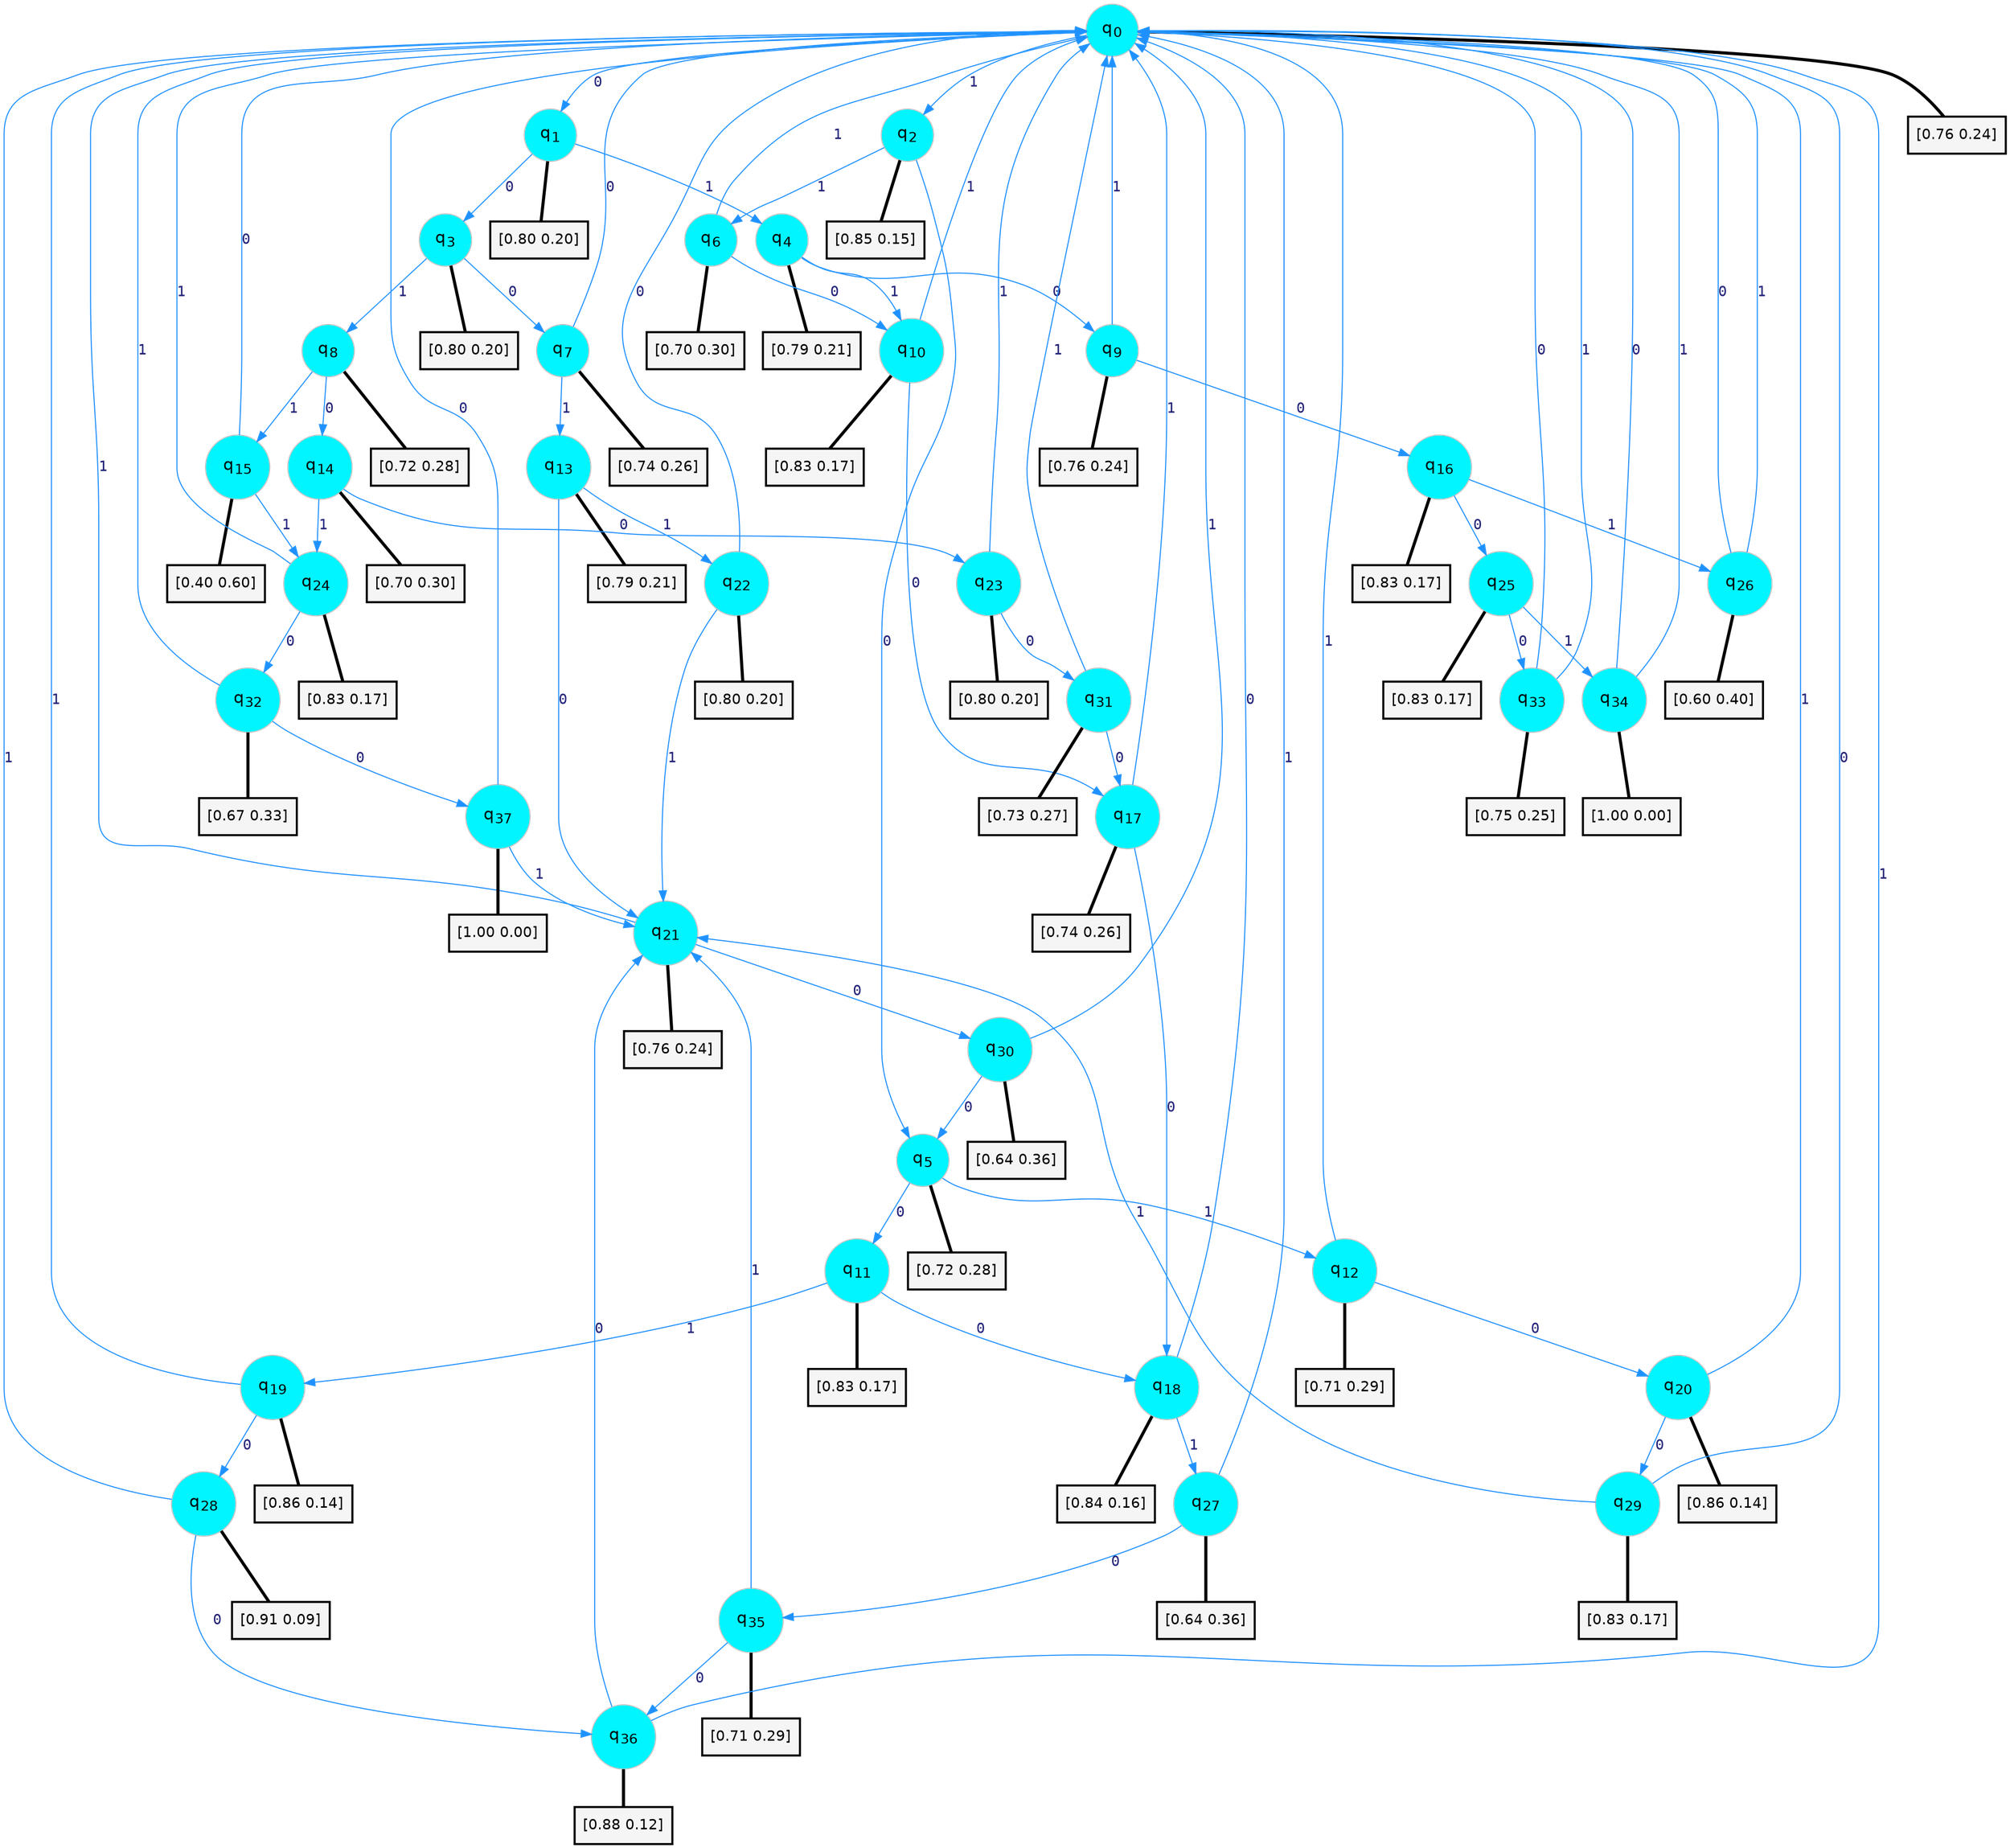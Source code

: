 digraph G {
graph [
bgcolor=transparent, dpi=300, rankdir=TD, size="40,25"];
node [
color=gray, fillcolor=turquoise1, fontcolor=black, fontname=Helvetica, fontsize=16, fontweight=bold, shape=circle, style=filled];
edge [
arrowsize=1, color=dodgerblue1, fontcolor=midnightblue, fontname=courier, fontweight=bold, penwidth=1, style=solid, weight=20];
0[label=<q<SUB>0</SUB>>];
1[label=<q<SUB>1</SUB>>];
2[label=<q<SUB>2</SUB>>];
3[label=<q<SUB>3</SUB>>];
4[label=<q<SUB>4</SUB>>];
5[label=<q<SUB>5</SUB>>];
6[label=<q<SUB>6</SUB>>];
7[label=<q<SUB>7</SUB>>];
8[label=<q<SUB>8</SUB>>];
9[label=<q<SUB>9</SUB>>];
10[label=<q<SUB>10</SUB>>];
11[label=<q<SUB>11</SUB>>];
12[label=<q<SUB>12</SUB>>];
13[label=<q<SUB>13</SUB>>];
14[label=<q<SUB>14</SUB>>];
15[label=<q<SUB>15</SUB>>];
16[label=<q<SUB>16</SUB>>];
17[label=<q<SUB>17</SUB>>];
18[label=<q<SUB>18</SUB>>];
19[label=<q<SUB>19</SUB>>];
20[label=<q<SUB>20</SUB>>];
21[label=<q<SUB>21</SUB>>];
22[label=<q<SUB>22</SUB>>];
23[label=<q<SUB>23</SUB>>];
24[label=<q<SUB>24</SUB>>];
25[label=<q<SUB>25</SUB>>];
26[label=<q<SUB>26</SUB>>];
27[label=<q<SUB>27</SUB>>];
28[label=<q<SUB>28</SUB>>];
29[label=<q<SUB>29</SUB>>];
30[label=<q<SUB>30</SUB>>];
31[label=<q<SUB>31</SUB>>];
32[label=<q<SUB>32</SUB>>];
33[label=<q<SUB>33</SUB>>];
34[label=<q<SUB>34</SUB>>];
35[label=<q<SUB>35</SUB>>];
36[label=<q<SUB>36</SUB>>];
37[label=<q<SUB>37</SUB>>];
38[label="[0.76 0.24]", shape=box,fontcolor=black, fontname=Helvetica, fontsize=14, penwidth=2, fillcolor=whitesmoke,color=black];
39[label="[0.80 0.20]", shape=box,fontcolor=black, fontname=Helvetica, fontsize=14, penwidth=2, fillcolor=whitesmoke,color=black];
40[label="[0.85 0.15]", shape=box,fontcolor=black, fontname=Helvetica, fontsize=14, penwidth=2, fillcolor=whitesmoke,color=black];
41[label="[0.80 0.20]", shape=box,fontcolor=black, fontname=Helvetica, fontsize=14, penwidth=2, fillcolor=whitesmoke,color=black];
42[label="[0.79 0.21]", shape=box,fontcolor=black, fontname=Helvetica, fontsize=14, penwidth=2, fillcolor=whitesmoke,color=black];
43[label="[0.72 0.28]", shape=box,fontcolor=black, fontname=Helvetica, fontsize=14, penwidth=2, fillcolor=whitesmoke,color=black];
44[label="[0.70 0.30]", shape=box,fontcolor=black, fontname=Helvetica, fontsize=14, penwidth=2, fillcolor=whitesmoke,color=black];
45[label="[0.74 0.26]", shape=box,fontcolor=black, fontname=Helvetica, fontsize=14, penwidth=2, fillcolor=whitesmoke,color=black];
46[label="[0.72 0.28]", shape=box,fontcolor=black, fontname=Helvetica, fontsize=14, penwidth=2, fillcolor=whitesmoke,color=black];
47[label="[0.76 0.24]", shape=box,fontcolor=black, fontname=Helvetica, fontsize=14, penwidth=2, fillcolor=whitesmoke,color=black];
48[label="[0.83 0.17]", shape=box,fontcolor=black, fontname=Helvetica, fontsize=14, penwidth=2, fillcolor=whitesmoke,color=black];
49[label="[0.83 0.17]", shape=box,fontcolor=black, fontname=Helvetica, fontsize=14, penwidth=2, fillcolor=whitesmoke,color=black];
50[label="[0.71 0.29]", shape=box,fontcolor=black, fontname=Helvetica, fontsize=14, penwidth=2, fillcolor=whitesmoke,color=black];
51[label="[0.79 0.21]", shape=box,fontcolor=black, fontname=Helvetica, fontsize=14, penwidth=2, fillcolor=whitesmoke,color=black];
52[label="[0.70 0.30]", shape=box,fontcolor=black, fontname=Helvetica, fontsize=14, penwidth=2, fillcolor=whitesmoke,color=black];
53[label="[0.40 0.60]", shape=box,fontcolor=black, fontname=Helvetica, fontsize=14, penwidth=2, fillcolor=whitesmoke,color=black];
54[label="[0.83 0.17]", shape=box,fontcolor=black, fontname=Helvetica, fontsize=14, penwidth=2, fillcolor=whitesmoke,color=black];
55[label="[0.74 0.26]", shape=box,fontcolor=black, fontname=Helvetica, fontsize=14, penwidth=2, fillcolor=whitesmoke,color=black];
56[label="[0.84 0.16]", shape=box,fontcolor=black, fontname=Helvetica, fontsize=14, penwidth=2, fillcolor=whitesmoke,color=black];
57[label="[0.86 0.14]", shape=box,fontcolor=black, fontname=Helvetica, fontsize=14, penwidth=2, fillcolor=whitesmoke,color=black];
58[label="[0.86 0.14]", shape=box,fontcolor=black, fontname=Helvetica, fontsize=14, penwidth=2, fillcolor=whitesmoke,color=black];
59[label="[0.76 0.24]", shape=box,fontcolor=black, fontname=Helvetica, fontsize=14, penwidth=2, fillcolor=whitesmoke,color=black];
60[label="[0.80 0.20]", shape=box,fontcolor=black, fontname=Helvetica, fontsize=14, penwidth=2, fillcolor=whitesmoke,color=black];
61[label="[0.80 0.20]", shape=box,fontcolor=black, fontname=Helvetica, fontsize=14, penwidth=2, fillcolor=whitesmoke,color=black];
62[label="[0.83 0.17]", shape=box,fontcolor=black, fontname=Helvetica, fontsize=14, penwidth=2, fillcolor=whitesmoke,color=black];
63[label="[0.83 0.17]", shape=box,fontcolor=black, fontname=Helvetica, fontsize=14, penwidth=2, fillcolor=whitesmoke,color=black];
64[label="[0.60 0.40]", shape=box,fontcolor=black, fontname=Helvetica, fontsize=14, penwidth=2, fillcolor=whitesmoke,color=black];
65[label="[0.64 0.36]", shape=box,fontcolor=black, fontname=Helvetica, fontsize=14, penwidth=2, fillcolor=whitesmoke,color=black];
66[label="[0.91 0.09]", shape=box,fontcolor=black, fontname=Helvetica, fontsize=14, penwidth=2, fillcolor=whitesmoke,color=black];
67[label="[0.83 0.17]", shape=box,fontcolor=black, fontname=Helvetica, fontsize=14, penwidth=2, fillcolor=whitesmoke,color=black];
68[label="[0.64 0.36]", shape=box,fontcolor=black, fontname=Helvetica, fontsize=14, penwidth=2, fillcolor=whitesmoke,color=black];
69[label="[0.73 0.27]", shape=box,fontcolor=black, fontname=Helvetica, fontsize=14, penwidth=2, fillcolor=whitesmoke,color=black];
70[label="[0.67 0.33]", shape=box,fontcolor=black, fontname=Helvetica, fontsize=14, penwidth=2, fillcolor=whitesmoke,color=black];
71[label="[0.75 0.25]", shape=box,fontcolor=black, fontname=Helvetica, fontsize=14, penwidth=2, fillcolor=whitesmoke,color=black];
72[label="[1.00 0.00]", shape=box,fontcolor=black, fontname=Helvetica, fontsize=14, penwidth=2, fillcolor=whitesmoke,color=black];
73[label="[0.71 0.29]", shape=box,fontcolor=black, fontname=Helvetica, fontsize=14, penwidth=2, fillcolor=whitesmoke,color=black];
74[label="[0.88 0.12]", shape=box,fontcolor=black, fontname=Helvetica, fontsize=14, penwidth=2, fillcolor=whitesmoke,color=black];
75[label="[1.00 0.00]", shape=box,fontcolor=black, fontname=Helvetica, fontsize=14, penwidth=2, fillcolor=whitesmoke,color=black];
0->1 [label=0];
0->2 [label=1];
0->38 [arrowhead=none, penwidth=3,color=black];
1->3 [label=0];
1->4 [label=1];
1->39 [arrowhead=none, penwidth=3,color=black];
2->5 [label=0];
2->6 [label=1];
2->40 [arrowhead=none, penwidth=3,color=black];
3->7 [label=0];
3->8 [label=1];
3->41 [arrowhead=none, penwidth=3,color=black];
4->9 [label=0];
4->10 [label=1];
4->42 [arrowhead=none, penwidth=3,color=black];
5->11 [label=0];
5->12 [label=1];
5->43 [arrowhead=none, penwidth=3,color=black];
6->10 [label=0];
6->0 [label=1];
6->44 [arrowhead=none, penwidth=3,color=black];
7->0 [label=0];
7->13 [label=1];
7->45 [arrowhead=none, penwidth=3,color=black];
8->14 [label=0];
8->15 [label=1];
8->46 [arrowhead=none, penwidth=3,color=black];
9->16 [label=0];
9->0 [label=1];
9->47 [arrowhead=none, penwidth=3,color=black];
10->17 [label=0];
10->0 [label=1];
10->48 [arrowhead=none, penwidth=3,color=black];
11->18 [label=0];
11->19 [label=1];
11->49 [arrowhead=none, penwidth=3,color=black];
12->20 [label=0];
12->0 [label=1];
12->50 [arrowhead=none, penwidth=3,color=black];
13->21 [label=0];
13->22 [label=1];
13->51 [arrowhead=none, penwidth=3,color=black];
14->23 [label=0];
14->24 [label=1];
14->52 [arrowhead=none, penwidth=3,color=black];
15->0 [label=0];
15->24 [label=1];
15->53 [arrowhead=none, penwidth=3,color=black];
16->25 [label=0];
16->26 [label=1];
16->54 [arrowhead=none, penwidth=3,color=black];
17->18 [label=0];
17->0 [label=1];
17->55 [arrowhead=none, penwidth=3,color=black];
18->0 [label=0];
18->27 [label=1];
18->56 [arrowhead=none, penwidth=3,color=black];
19->28 [label=0];
19->0 [label=1];
19->57 [arrowhead=none, penwidth=3,color=black];
20->29 [label=0];
20->0 [label=1];
20->58 [arrowhead=none, penwidth=3,color=black];
21->30 [label=0];
21->0 [label=1];
21->59 [arrowhead=none, penwidth=3,color=black];
22->0 [label=0];
22->21 [label=1];
22->60 [arrowhead=none, penwidth=3,color=black];
23->31 [label=0];
23->0 [label=1];
23->61 [arrowhead=none, penwidth=3,color=black];
24->32 [label=0];
24->0 [label=1];
24->62 [arrowhead=none, penwidth=3,color=black];
25->33 [label=0];
25->34 [label=1];
25->63 [arrowhead=none, penwidth=3,color=black];
26->0 [label=0];
26->0 [label=1];
26->64 [arrowhead=none, penwidth=3,color=black];
27->35 [label=0];
27->0 [label=1];
27->65 [arrowhead=none, penwidth=3,color=black];
28->36 [label=0];
28->0 [label=1];
28->66 [arrowhead=none, penwidth=3,color=black];
29->0 [label=0];
29->21 [label=1];
29->67 [arrowhead=none, penwidth=3,color=black];
30->5 [label=0];
30->0 [label=1];
30->68 [arrowhead=none, penwidth=3,color=black];
31->17 [label=0];
31->0 [label=1];
31->69 [arrowhead=none, penwidth=3,color=black];
32->37 [label=0];
32->0 [label=1];
32->70 [arrowhead=none, penwidth=3,color=black];
33->0 [label=0];
33->0 [label=1];
33->71 [arrowhead=none, penwidth=3,color=black];
34->0 [label=0];
34->0 [label=1];
34->72 [arrowhead=none, penwidth=3,color=black];
35->36 [label=0];
35->21 [label=1];
35->73 [arrowhead=none, penwidth=3,color=black];
36->21 [label=0];
36->0 [label=1];
36->74 [arrowhead=none, penwidth=3,color=black];
37->0 [label=0];
37->21 [label=1];
37->75 [arrowhead=none, penwidth=3,color=black];
}
